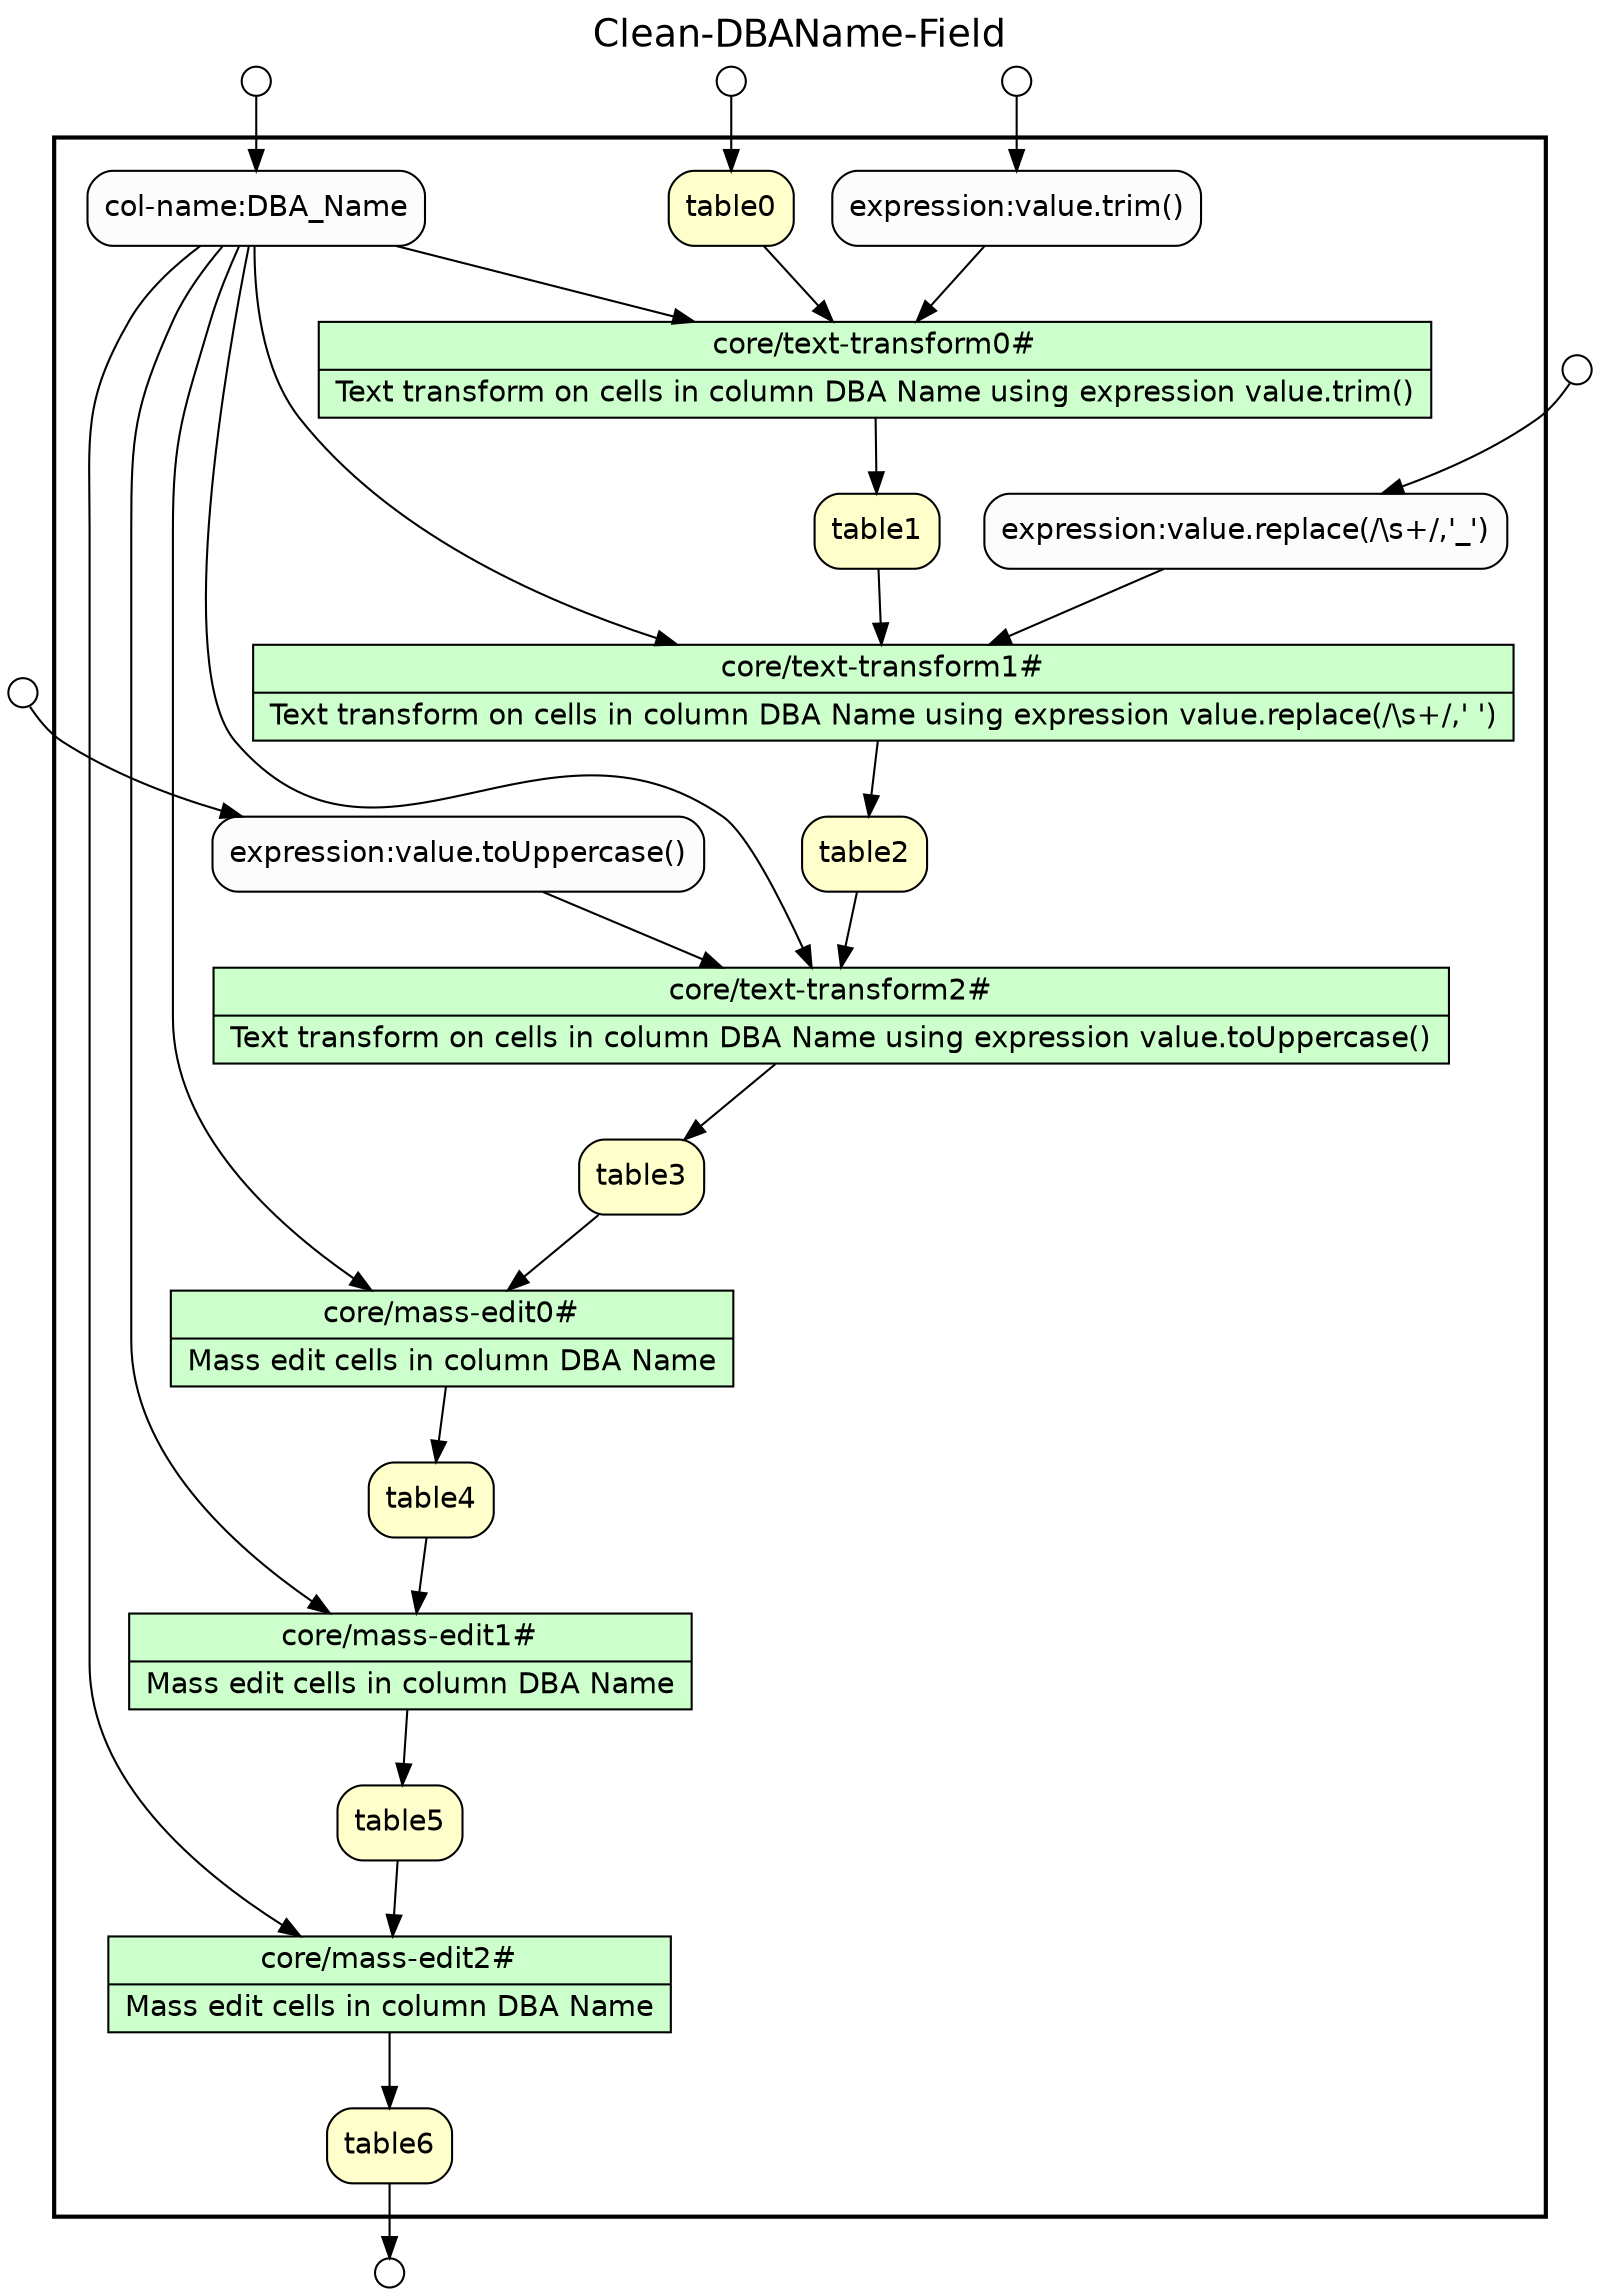 /* Start of top-level graph */
digraph Workflow {
rankdir=TB

/* Title for graph */
fontname=Helvetica; fontsize=18; labelloc=t
label="Clean-DBAName-Field"

/* Start of double cluster for drawing box around nodes in workflow */
subgraph cluster_workflow_box_outer { label=""; color=black; penwidth=2
subgraph cluster_workflow_box_inner { label=""; penwidth=0

/* Style for nodes representing atomic programs in workflow */
node[shape=box style=filled fillcolor="#CCFFCC" peripheries=1 fontname=Helvetica]

/* Nodes representing atomic programs in workflow */
"core/text-transform0#" [shape=record rankdir=LR label="{<f0> core/text-transform0# |<f1> Text transform on cells in column DBA Name using expression value.trim()}"];
"core/text-transform1#" [shape=record rankdir=LR label="{<f0> core/text-transform1# |<f1> Text transform on cells in column DBA Name using expression value.replace(/\\s+/,' ')}"];
"core/text-transform2#" [shape=record rankdir=LR label="{<f0> core/text-transform2# |<f1> Text transform on cells in column DBA Name using expression value.toUppercase()}"];
"core/mass-edit0#" [shape=record rankdir=LR label="{<f0> core/mass-edit0# |<f1> Mass edit cells in column DBA Name}"];
"core/mass-edit1#" [shape=record rankdir=LR label="{<f0> core/mass-edit1# |<f1> Mass edit cells in column DBA Name}"];
"core/mass-edit2#" [shape=record rankdir=LR label="{<f0> core/mass-edit2# |<f1> Mass edit cells in column DBA Name}"];

/* Style for nodes representing non-parameter data channels in workflow */
node[shape=box style="rounded,filled" fillcolor="#FFFFCC" peripheries=1 fontname=Helvetica]

/* Nodes for non-parameter data channels in workflow */
table6
table0
table1
table2
table3
table4
table5

/* Style for nodes representing parameter channels in workflow */
node[shape=box style="rounded,filled" fillcolor="#FCFCFC" peripheries=1 fontname=Helvetica]

/* Nodes representing parameter channels in workflow */
"col-name:DBA_Name"
"expression:value.trim()"
"expression:value.replace(/\\s+/,'_')"
"expression:value.toUppercase()"

/* Edges representing connections between programs and channels */
"core/text-transform0#" -> table1
"col-name:DBA_Name" -> "core/text-transform0#"
"expression:value.trim()" -> "core/text-transform0#"
table0 -> "core/text-transform0#"
"core/text-transform1#" -> table2
"col-name:DBA_Name" -> "core/text-transform1#"
"expression:value.replace(/\\s+/,'_')" -> "core/text-transform1#"
table1 -> "core/text-transform1#"
"core/text-transform2#" -> table3
"col-name:DBA_Name" -> "core/text-transform2#"
"expression:value.toUppercase()" -> "core/text-transform2#"
table2 -> "core/text-transform2#"
"core/mass-edit0#" -> table4
"col-name:DBA_Name" -> "core/mass-edit0#"
table3 -> "core/mass-edit0#"
"core/mass-edit1#" -> table5
"col-name:DBA_Name" -> "core/mass-edit1#"
table4 -> "core/mass-edit1#"
"core/mass-edit2#" -> table6
"col-name:DBA_Name" -> "core/mass-edit2#"
table5 -> "core/mass-edit2#"

/* End of double cluster for drawing box around nodes in workflow */
}}

/* Style for nodes representing workflow input ports */
node[shape=circle style="rounded,filled" fillcolor="#FFFFFF" peripheries=1 fontname=Helvetica width=0.2]

/* Nodes representing workflow input ports */
"expression:value.replace(/\\s+/,'_')_input_port" [label=""]
"col-name:DBA_Name_input_port" [label=""]
"expression:value.trim()_input_port" [label=""]
"expression:value.toUppercase()_input_port" [label=""]
table0_input_port [label=""]

/* Style for nodes representing workflow output ports */
node[shape=circle style="rounded,filled" fillcolor="#FFFFFF" peripheries=1 fontname=Helvetica width=0.2]

/* Nodes representing workflow output ports */
table6_output_port [label=""]

/* Edges from input ports to channels */
"expression:value.replace(/\\s+/,'_')_input_port" -> "expression:value.replace(/\\s+/,'_')"
"col-name:DBA_Name_input_port" -> "col-name:DBA_Name"
"expression:value.trim()_input_port" -> "expression:value.trim()"
"expression:value.toUppercase()_input_port" -> "expression:value.toUppercase()"
table0_input_port -> table0

/* Edges from channels to output ports */
table6 -> table6_output_port

/* End of top-level graph */
}